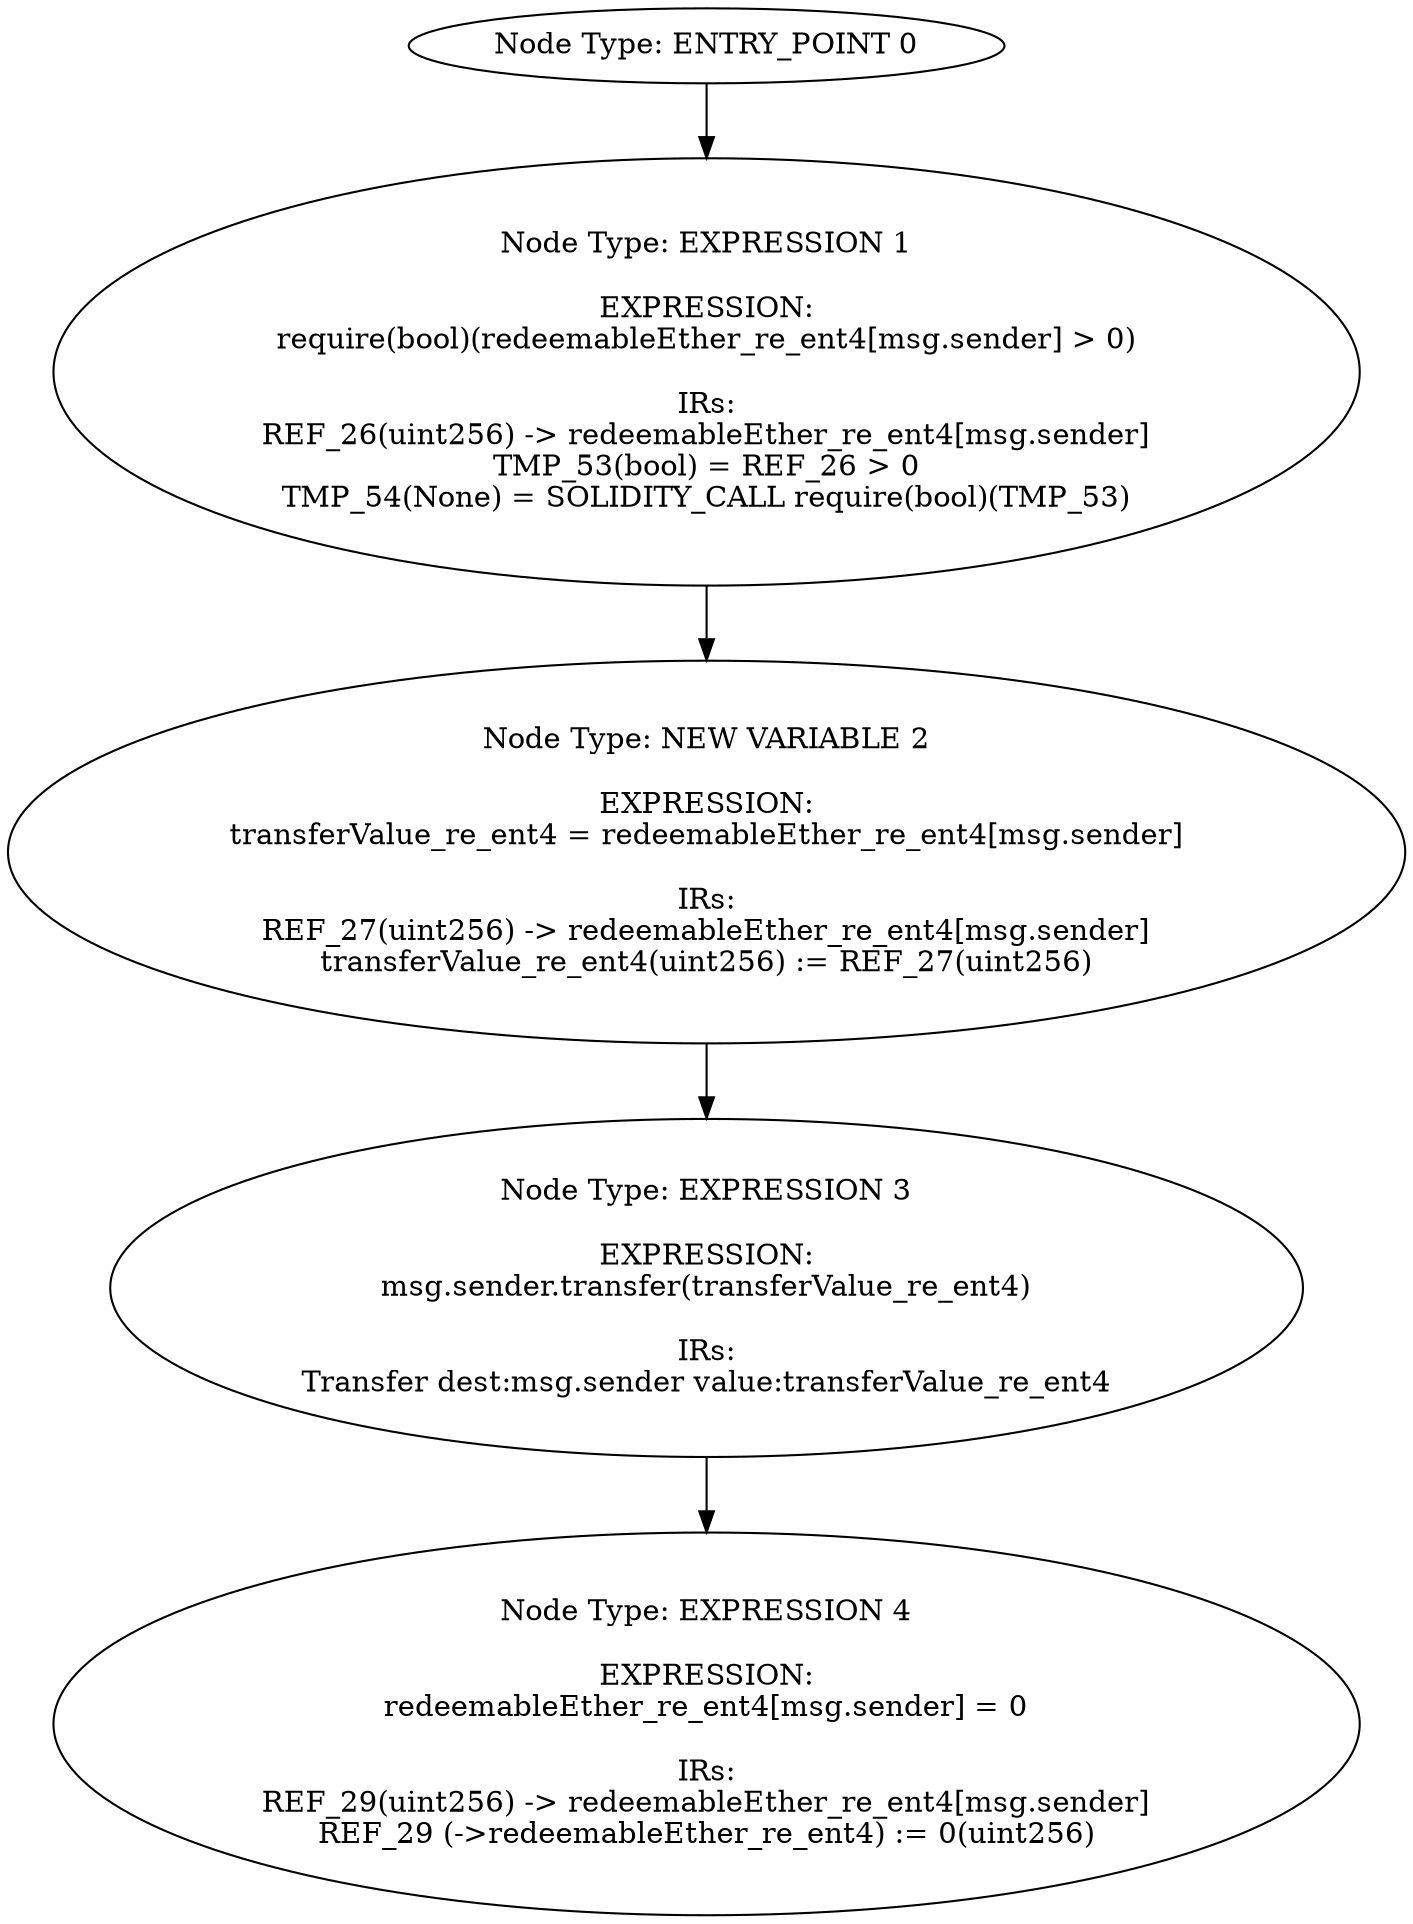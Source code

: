 digraph{
0[label="Node Type: ENTRY_POINT 0
"];
0->1;
1[label="Node Type: EXPRESSION 1

EXPRESSION:
require(bool)(redeemableEther_re_ent4[msg.sender] > 0)

IRs:
REF_26(uint256) -> redeemableEther_re_ent4[msg.sender]
TMP_53(bool) = REF_26 > 0
TMP_54(None) = SOLIDITY_CALL require(bool)(TMP_53)"];
1->2;
2[label="Node Type: NEW VARIABLE 2

EXPRESSION:
transferValue_re_ent4 = redeemableEther_re_ent4[msg.sender]

IRs:
REF_27(uint256) -> redeemableEther_re_ent4[msg.sender]
transferValue_re_ent4(uint256) := REF_27(uint256)"];
2->3;
3[label="Node Type: EXPRESSION 3

EXPRESSION:
msg.sender.transfer(transferValue_re_ent4)

IRs:
Transfer dest:msg.sender value:transferValue_re_ent4"];
3->4;
4[label="Node Type: EXPRESSION 4

EXPRESSION:
redeemableEther_re_ent4[msg.sender] = 0

IRs:
REF_29(uint256) -> redeemableEther_re_ent4[msg.sender]
REF_29 (->redeemableEther_re_ent4) := 0(uint256)"];
}
